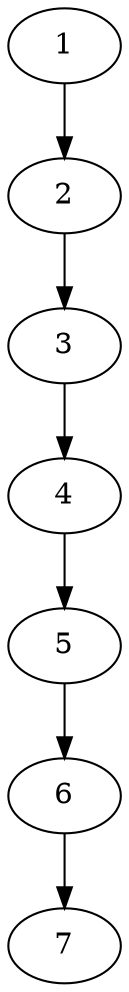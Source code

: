 digraph {
  n1 [label="1" pos="16.0,6.0!" ]
  n2 [label="2" pos="32.0,5.0!" ]
  n3 [label="3" pos="40.0,4.0!" ]
  n4 [label="4" pos="44.0,3.0!" ]
  n5 [label="5" pos="46.0,2.0!" ]
  n6 [label="6" pos="47.0,0.9999999999999998!" ]
  n7 [label="7" pos="47.5,0.0!" ]
  n1 -> n2 
  n2 -> n3 
  n3 -> n4 
  n4 -> n5 
  n5 -> n6 
  n6 -> n7 
}